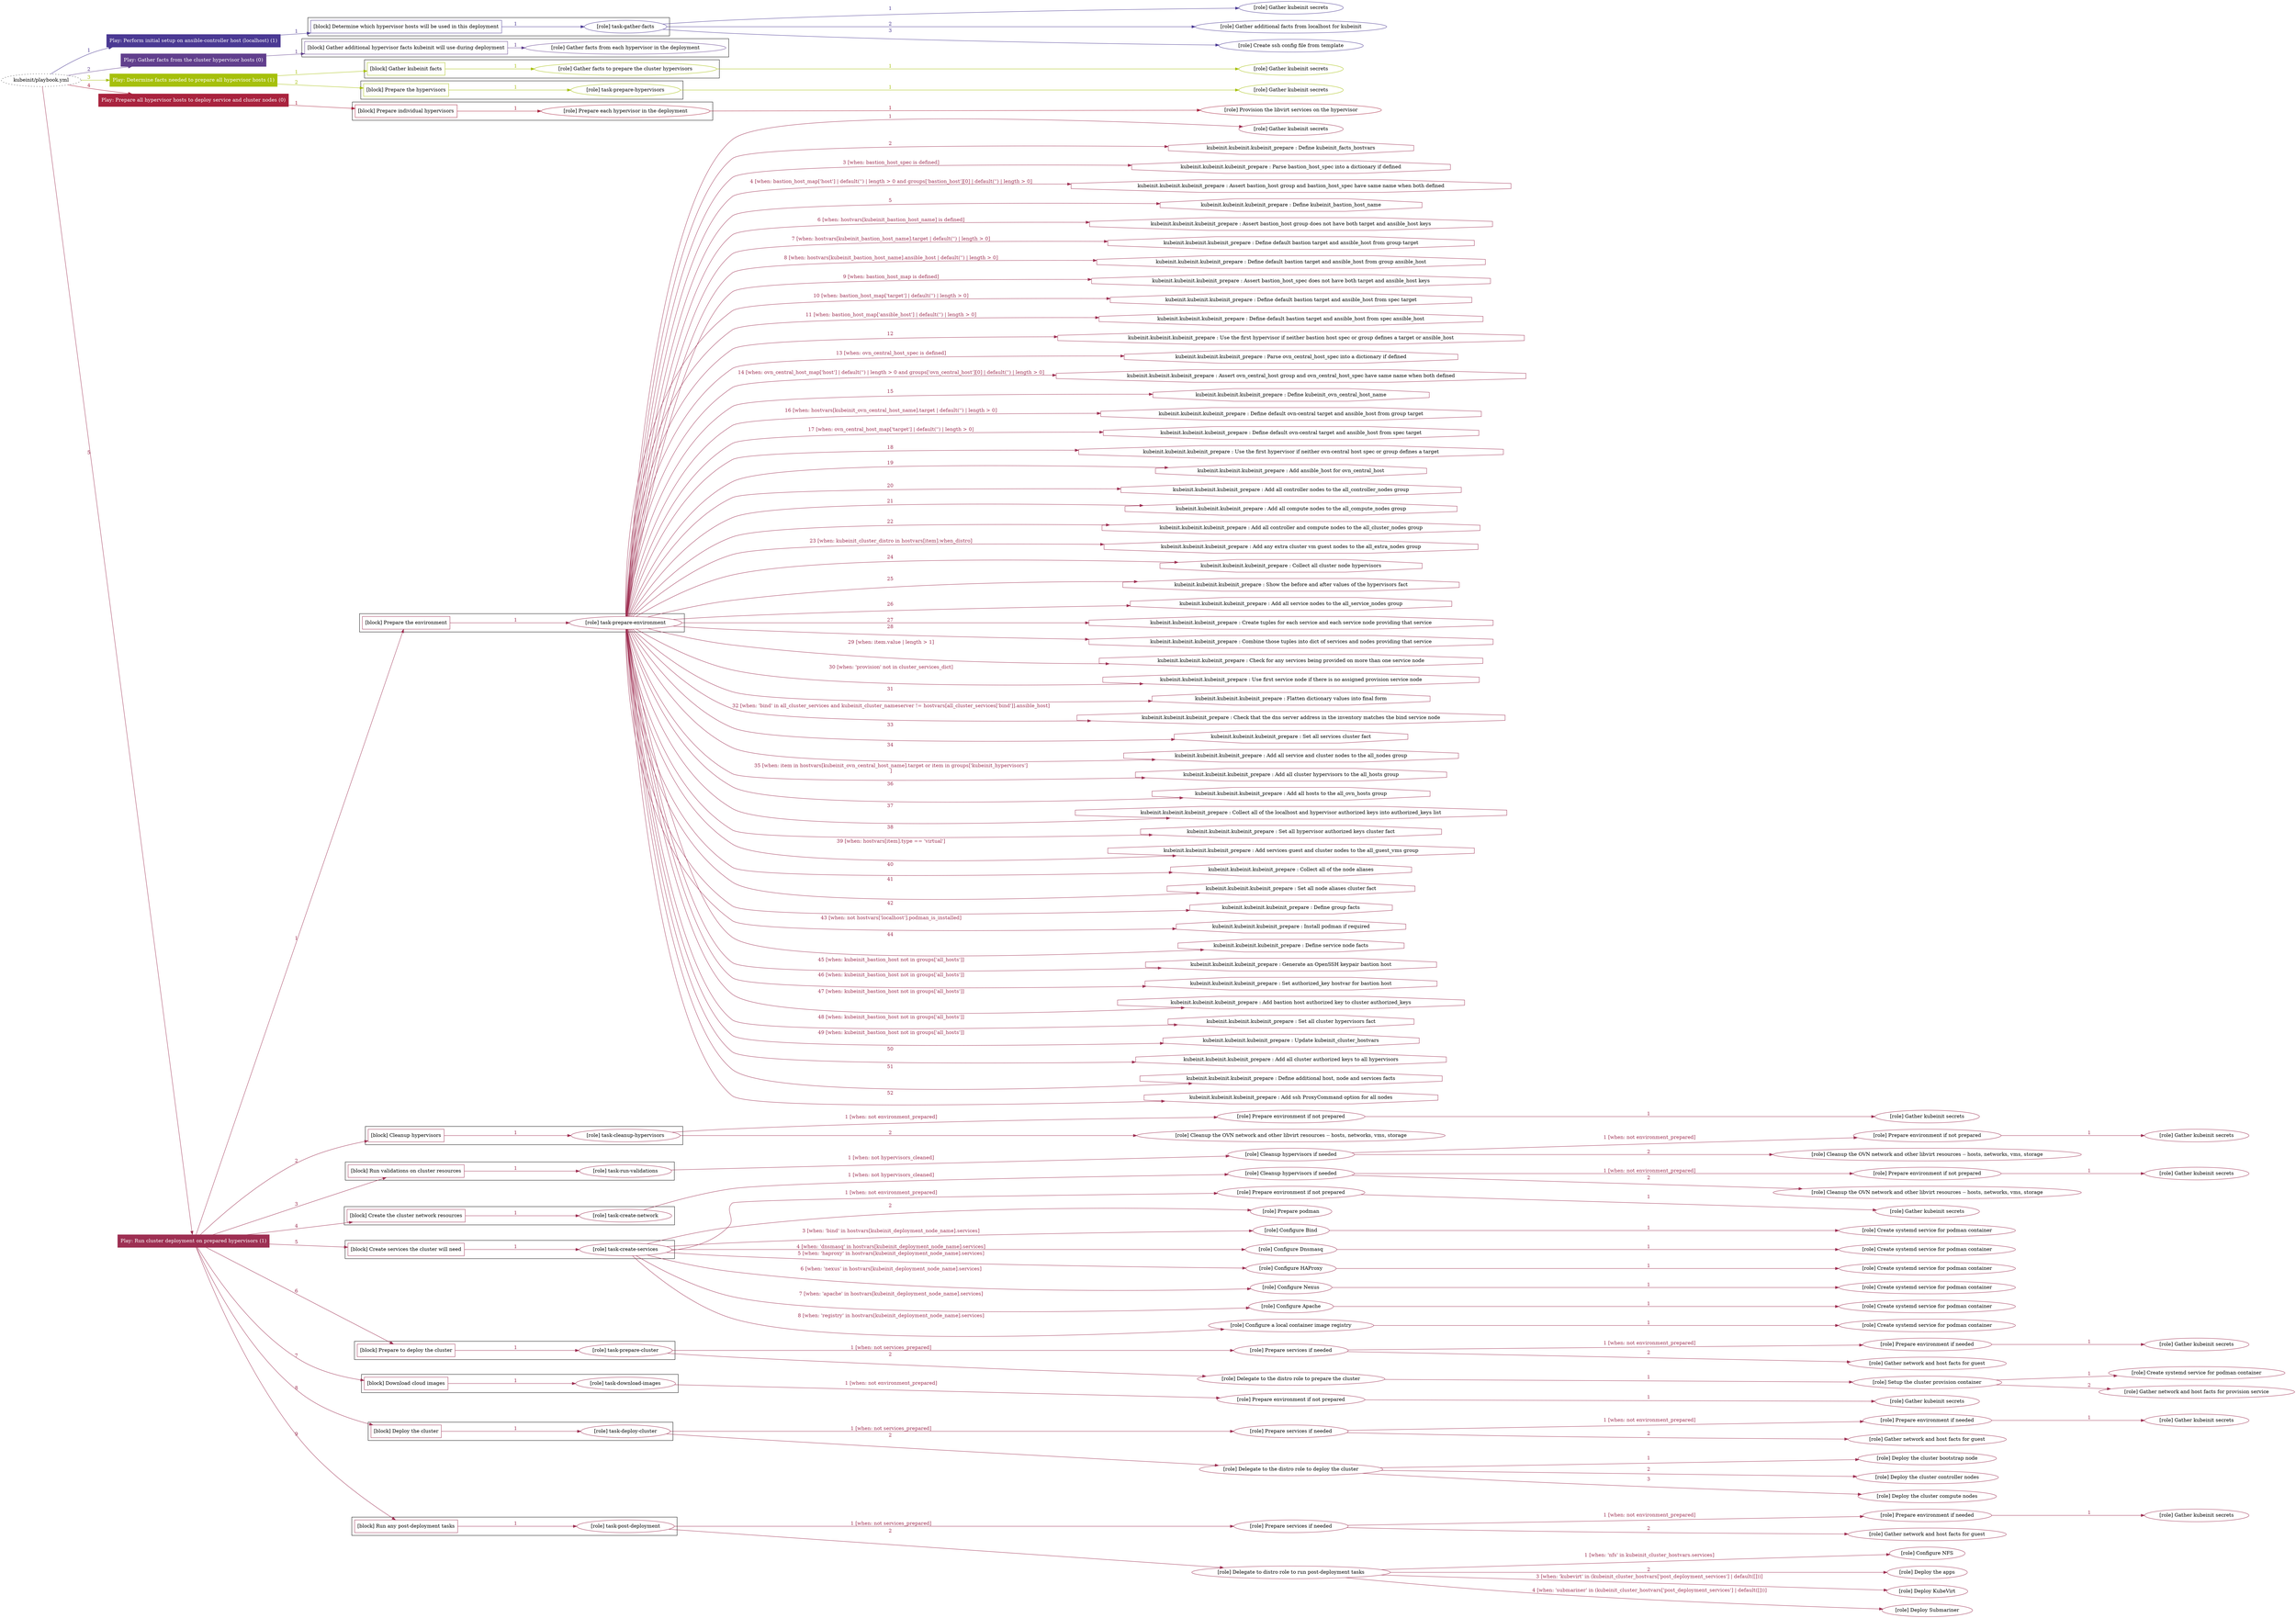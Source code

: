 digraph {
	graph [concentrate=true ordering=in rankdir=LR ratio=fill]
	edge [esep=5 sep=10]
	"kubeinit/playbook.yml" [URL="/home/runner/work/kubeinit/kubeinit/kubeinit/playbook.yml" id=playbook_f7eb7f53 style=dotted]
	play_d478c4bc [label="Play: Perform initial setup on ansible-controller host (localhost) (1)" URL="/home/runner/work/kubeinit/kubeinit/kubeinit/playbook.yml" color="#4a3993" fontcolor="#ffffff" id=play_d478c4bc shape=box style=filled tooltip=localhost]
	"kubeinit/playbook.yml" -> play_d478c4bc [label="1 " color="#4a3993" fontcolor="#4a3993" id=edge_e3e25dc2 labeltooltip="1 " tooltip="1 "]
	subgraph "Gather kubeinit secrets" {
		role_f7059e17 [label="[role] Gather kubeinit secrets" URL="/home/runner/.ansible/collections/ansible_collections/kubeinit/kubeinit/roles/kubeinit_prepare/tasks/build_hypervisors_group.yml" color="#4a3993" id=role_f7059e17 tooltip="Gather kubeinit secrets"]
	}
	subgraph "Gather additional facts from localhost for kubeinit" {
		role_252273f0 [label="[role] Gather additional facts from localhost for kubeinit" URL="/home/runner/.ansible/collections/ansible_collections/kubeinit/kubeinit/roles/kubeinit_prepare/tasks/build_hypervisors_group.yml" color="#4a3993" id=role_252273f0 tooltip="Gather additional facts from localhost for kubeinit"]
	}
	subgraph "Create ssh config file from template" {
		role_6a4dfa73 [label="[role] Create ssh config file from template" URL="/home/runner/.ansible/collections/ansible_collections/kubeinit/kubeinit/roles/kubeinit_prepare/tasks/build_hypervisors_group.yml" color="#4a3993" id=role_6a4dfa73 tooltip="Create ssh config file from template"]
	}
	subgraph "task-gather-facts" {
		role_c5d4447d [label="[role] task-gather-facts" URL="/home/runner/work/kubeinit/kubeinit/kubeinit/playbook.yml" color="#4a3993" id=role_c5d4447d tooltip="task-gather-facts"]
		role_c5d4447d -> role_f7059e17 [label="1 " color="#4a3993" fontcolor="#4a3993" id=edge_ac668ed4 labeltooltip="1 " tooltip="1 "]
		role_c5d4447d -> role_252273f0 [label="2 " color="#4a3993" fontcolor="#4a3993" id=edge_f90178f1 labeltooltip="2 " tooltip="2 "]
		role_c5d4447d -> role_6a4dfa73 [label="3 " color="#4a3993" fontcolor="#4a3993" id=edge_8c7f19f1 labeltooltip="3 " tooltip="3 "]
	}
	subgraph "Play: Perform initial setup on ansible-controller host (localhost) (1)" {
		play_d478c4bc -> block_92d426c5 [label=1 color="#4a3993" fontcolor="#4a3993" id=edge_17d2c87e labeltooltip=1 tooltip=1]
		subgraph cluster_block_92d426c5 {
			block_92d426c5 [label="[block] Determine which hypervisor hosts will be used in this deployment" URL="/home/runner/work/kubeinit/kubeinit/kubeinit/playbook.yml" color="#4a3993" id=block_92d426c5 labeltooltip="Determine which hypervisor hosts will be used in this deployment" shape=box tooltip="Determine which hypervisor hosts will be used in this deployment"]
			block_92d426c5 -> role_c5d4447d [label="1 " color="#4a3993" fontcolor="#4a3993" id=edge_830fd234 labeltooltip="1 " tooltip="1 "]
		}
	}
	play_3a5b97e9 [label="Play: Gather facts from the cluster hypervisor hosts (0)" URL="/home/runner/work/kubeinit/kubeinit/kubeinit/playbook.yml" color="#613f8d" fontcolor="#ffffff" id=play_3a5b97e9 shape=box style=filled tooltip="Play: Gather facts from the cluster hypervisor hosts (0)"]
	"kubeinit/playbook.yml" -> play_3a5b97e9 [label="2 " color="#613f8d" fontcolor="#613f8d" id=edge_d6290a8e labeltooltip="2 " tooltip="2 "]
	subgraph "Gather facts from each hypervisor in the deployment" {
		role_c2dbc3f3 [label="[role] Gather facts from each hypervisor in the deployment" URL="/home/runner/work/kubeinit/kubeinit/kubeinit/playbook.yml" color="#613f8d" id=role_c2dbc3f3 tooltip="Gather facts from each hypervisor in the deployment"]
	}
	subgraph "Play: Gather facts from the cluster hypervisor hosts (0)" {
		play_3a5b97e9 -> block_b9f0c7b8 [label=1 color="#613f8d" fontcolor="#613f8d" id=edge_555a23ea labeltooltip=1 tooltip=1]
		subgraph cluster_block_b9f0c7b8 {
			block_b9f0c7b8 [label="[block] Gather additional hypervisor facts kubeinit will use during deployment" URL="/home/runner/work/kubeinit/kubeinit/kubeinit/playbook.yml" color="#613f8d" id=block_b9f0c7b8 labeltooltip="Gather additional hypervisor facts kubeinit will use during deployment" shape=box tooltip="Gather additional hypervisor facts kubeinit will use during deployment"]
			block_b9f0c7b8 -> role_c2dbc3f3 [label="1 " color="#613f8d" fontcolor="#613f8d" id=edge_88085f21 labeltooltip="1 " tooltip="1 "]
		}
	}
	play_ce7c26ea [label="Play: Determine facts needed to prepare all hypervisor hosts (1)" URL="/home/runner/work/kubeinit/kubeinit/kubeinit/playbook.yml" color="#a6c00c" fontcolor="#ffffff" id=play_ce7c26ea shape=box style=filled tooltip=localhost]
	"kubeinit/playbook.yml" -> play_ce7c26ea [label="3 " color="#a6c00c" fontcolor="#a6c00c" id=edge_e0645f1a labeltooltip="3 " tooltip="3 "]
	subgraph "Gather kubeinit secrets" {
		role_fd998a3a [label="[role] Gather kubeinit secrets" URL="/home/runner/.ansible/collections/ansible_collections/kubeinit/kubeinit/roles/kubeinit_prepare/tasks/gather_kubeinit_facts.yml" color="#a6c00c" id=role_fd998a3a tooltip="Gather kubeinit secrets"]
	}
	subgraph "Gather facts to prepare the cluster hypervisors" {
		role_6997d866 [label="[role] Gather facts to prepare the cluster hypervisors" URL="/home/runner/work/kubeinit/kubeinit/kubeinit/playbook.yml" color="#a6c00c" id=role_6997d866 tooltip="Gather facts to prepare the cluster hypervisors"]
		role_6997d866 -> role_fd998a3a [label="1 " color="#a6c00c" fontcolor="#a6c00c" id=edge_59e4b631 labeltooltip="1 " tooltip="1 "]
	}
	subgraph "Gather kubeinit secrets" {
		role_0a7ab5b0 [label="[role] Gather kubeinit secrets" URL="/home/runner/.ansible/collections/ansible_collections/kubeinit/kubeinit/roles/kubeinit_prepare/tasks/gather_kubeinit_facts.yml" color="#a6c00c" id=role_0a7ab5b0 tooltip="Gather kubeinit secrets"]
	}
	subgraph "task-prepare-hypervisors" {
		role_a877f20c [label="[role] task-prepare-hypervisors" URL="/home/runner/work/kubeinit/kubeinit/kubeinit/playbook.yml" color="#a6c00c" id=role_a877f20c tooltip="task-prepare-hypervisors"]
		role_a877f20c -> role_0a7ab5b0 [label="1 " color="#a6c00c" fontcolor="#a6c00c" id=edge_501cc042 labeltooltip="1 " tooltip="1 "]
	}
	subgraph "Play: Determine facts needed to prepare all hypervisor hosts (1)" {
		play_ce7c26ea -> block_2692c985 [label=1 color="#a6c00c" fontcolor="#a6c00c" id=edge_5620402e labeltooltip=1 tooltip=1]
		subgraph cluster_block_2692c985 {
			block_2692c985 [label="[block] Gather kubeinit facts" URL="/home/runner/work/kubeinit/kubeinit/kubeinit/playbook.yml" color="#a6c00c" id=block_2692c985 labeltooltip="Gather kubeinit facts" shape=box tooltip="Gather kubeinit facts"]
			block_2692c985 -> role_6997d866 [label="1 " color="#a6c00c" fontcolor="#a6c00c" id=edge_487143e0 labeltooltip="1 " tooltip="1 "]
		}
		play_ce7c26ea -> block_1850cd50 [label=2 color="#a6c00c" fontcolor="#a6c00c" id=edge_ab014f52 labeltooltip=2 tooltip=2]
		subgraph cluster_block_1850cd50 {
			block_1850cd50 [label="[block] Prepare the hypervisors" URL="/home/runner/work/kubeinit/kubeinit/kubeinit/playbook.yml" color="#a6c00c" id=block_1850cd50 labeltooltip="Prepare the hypervisors" shape=box tooltip="Prepare the hypervisors"]
			block_1850cd50 -> role_a877f20c [label="1 " color="#a6c00c" fontcolor="#a6c00c" id=edge_b5e8293a labeltooltip="1 " tooltip="1 "]
		}
	}
	play_d92ef395 [label="Play: Prepare all hypervisor hosts to deploy service and cluster nodes (0)" URL="/home/runner/work/kubeinit/kubeinit/kubeinit/playbook.yml" color="#a9233e" fontcolor="#ffffff" id=play_d92ef395 shape=box style=filled tooltip="Play: Prepare all hypervisor hosts to deploy service and cluster nodes (0)"]
	"kubeinit/playbook.yml" -> play_d92ef395 [label="4 " color="#a9233e" fontcolor="#a9233e" id=edge_cd330e5c labeltooltip="4 " tooltip="4 "]
	subgraph "Provision the libvirt services on the hypervisor" {
		role_2d1cb331 [label="[role] Provision the libvirt services on the hypervisor" URL="/home/runner/.ansible/collections/ansible_collections/kubeinit/kubeinit/roles/kubeinit_prepare/tasks/prepare_hypervisor.yml" color="#a9233e" id=role_2d1cb331 tooltip="Provision the libvirt services on the hypervisor"]
	}
	subgraph "Prepare each hypervisor in the deployment" {
		role_5810c473 [label="[role] Prepare each hypervisor in the deployment" URL="/home/runner/work/kubeinit/kubeinit/kubeinit/playbook.yml" color="#a9233e" id=role_5810c473 tooltip="Prepare each hypervisor in the deployment"]
		role_5810c473 -> role_2d1cb331 [label="1 " color="#a9233e" fontcolor="#a9233e" id=edge_5aa03844 labeltooltip="1 " tooltip="1 "]
	}
	subgraph "Play: Prepare all hypervisor hosts to deploy service and cluster nodes (0)" {
		play_d92ef395 -> block_94c43e52 [label=1 color="#a9233e" fontcolor="#a9233e" id=edge_4d7f1b4d labeltooltip=1 tooltip=1]
		subgraph cluster_block_94c43e52 {
			block_94c43e52 [label="[block] Prepare individual hypervisors" URL="/home/runner/work/kubeinit/kubeinit/kubeinit/playbook.yml" color="#a9233e" id=block_94c43e52 labeltooltip="Prepare individual hypervisors" shape=box tooltip="Prepare individual hypervisors"]
			block_94c43e52 -> role_5810c473 [label="1 " color="#a9233e" fontcolor="#a9233e" id=edge_34b07405 labeltooltip="1 " tooltip="1 "]
		}
	}
	play_01cde9ff [label="Play: Run cluster deployment on prepared hypervisors (1)" URL="/home/runner/work/kubeinit/kubeinit/kubeinit/playbook.yml" color="#9d2f52" fontcolor="#ffffff" id=play_01cde9ff shape=box style=filled tooltip=localhost]
	"kubeinit/playbook.yml" -> play_01cde9ff [label="5 " color="#9d2f52" fontcolor="#9d2f52" id=edge_f98cce9c labeltooltip="5 " tooltip="5 "]
	subgraph "Gather kubeinit secrets" {
		role_b8e04715 [label="[role] Gather kubeinit secrets" URL="/home/runner/.ansible/collections/ansible_collections/kubeinit/kubeinit/roles/kubeinit_prepare/tasks/gather_kubeinit_facts.yml" color="#9d2f52" id=role_b8e04715 tooltip="Gather kubeinit secrets"]
	}
	subgraph "task-prepare-environment" {
		role_d64103ec [label="[role] task-prepare-environment" URL="/home/runner/work/kubeinit/kubeinit/kubeinit/playbook.yml" color="#9d2f52" id=role_d64103ec tooltip="task-prepare-environment"]
		role_d64103ec -> role_b8e04715 [label="1 " color="#9d2f52" fontcolor="#9d2f52" id=edge_74634dd4 labeltooltip="1 " tooltip="1 "]
		task_24516449 [label="kubeinit.kubeinit.kubeinit_prepare : Define kubeinit_facts_hostvars" URL="/home/runner/.ansible/collections/ansible_collections/kubeinit/kubeinit/roles/kubeinit_prepare/tasks/main.yml" color="#9d2f52" id=task_24516449 shape=octagon tooltip="kubeinit.kubeinit.kubeinit_prepare : Define kubeinit_facts_hostvars"]
		role_d64103ec -> task_24516449 [label="2 " color="#9d2f52" fontcolor="#9d2f52" id=edge_47020765 labeltooltip="2 " tooltip="2 "]
		task_7e845100 [label="kubeinit.kubeinit.kubeinit_prepare : Parse bastion_host_spec into a dictionary if defined" URL="/home/runner/.ansible/collections/ansible_collections/kubeinit/kubeinit/roles/kubeinit_prepare/tasks/main.yml" color="#9d2f52" id=task_7e845100 shape=octagon tooltip="kubeinit.kubeinit.kubeinit_prepare : Parse bastion_host_spec into a dictionary if defined"]
		role_d64103ec -> task_7e845100 [label="3 [when: bastion_host_spec is defined]" color="#9d2f52" fontcolor="#9d2f52" id=edge_a2af50d1 labeltooltip="3 [when: bastion_host_spec is defined]" tooltip="3 [when: bastion_host_spec is defined]"]
		task_f3495048 [label="kubeinit.kubeinit.kubeinit_prepare : Assert bastion_host group and bastion_host_spec have same name when both defined" URL="/home/runner/.ansible/collections/ansible_collections/kubeinit/kubeinit/roles/kubeinit_prepare/tasks/main.yml" color="#9d2f52" id=task_f3495048 shape=octagon tooltip="kubeinit.kubeinit.kubeinit_prepare : Assert bastion_host group and bastion_host_spec have same name when both defined"]
		role_d64103ec -> task_f3495048 [label="4 [when: bastion_host_map['host'] | default('') | length > 0 and groups['bastion_host'][0] | default('') | length > 0]" color="#9d2f52" fontcolor="#9d2f52" id=edge_465f8a1a labeltooltip="4 [when: bastion_host_map['host'] | default('') | length > 0 and groups['bastion_host'][0] | default('') | length > 0]" tooltip="4 [when: bastion_host_map['host'] | default('') | length > 0 and groups['bastion_host'][0] | default('') | length > 0]"]
		task_f418420b [label="kubeinit.kubeinit.kubeinit_prepare : Define kubeinit_bastion_host_name" URL="/home/runner/.ansible/collections/ansible_collections/kubeinit/kubeinit/roles/kubeinit_prepare/tasks/main.yml" color="#9d2f52" id=task_f418420b shape=octagon tooltip="kubeinit.kubeinit.kubeinit_prepare : Define kubeinit_bastion_host_name"]
		role_d64103ec -> task_f418420b [label="5 " color="#9d2f52" fontcolor="#9d2f52" id=edge_a79c2fcc labeltooltip="5 " tooltip="5 "]
		task_7dd49c0c [label="kubeinit.kubeinit.kubeinit_prepare : Assert bastion_host group does not have both target and ansible_host keys" URL="/home/runner/.ansible/collections/ansible_collections/kubeinit/kubeinit/roles/kubeinit_prepare/tasks/main.yml" color="#9d2f52" id=task_7dd49c0c shape=octagon tooltip="kubeinit.kubeinit.kubeinit_prepare : Assert bastion_host group does not have both target and ansible_host keys"]
		role_d64103ec -> task_7dd49c0c [label="6 [when: hostvars[kubeinit_bastion_host_name] is defined]" color="#9d2f52" fontcolor="#9d2f52" id=edge_a82d0390 labeltooltip="6 [when: hostvars[kubeinit_bastion_host_name] is defined]" tooltip="6 [when: hostvars[kubeinit_bastion_host_name] is defined]"]
		task_a0014a5a [label="kubeinit.kubeinit.kubeinit_prepare : Define default bastion target and ansible_host from group target" URL="/home/runner/.ansible/collections/ansible_collections/kubeinit/kubeinit/roles/kubeinit_prepare/tasks/main.yml" color="#9d2f52" id=task_a0014a5a shape=octagon tooltip="kubeinit.kubeinit.kubeinit_prepare : Define default bastion target and ansible_host from group target"]
		role_d64103ec -> task_a0014a5a [label="7 [when: hostvars[kubeinit_bastion_host_name].target | default('') | length > 0]" color="#9d2f52" fontcolor="#9d2f52" id=edge_7638583d labeltooltip="7 [when: hostvars[kubeinit_bastion_host_name].target | default('') | length > 0]" tooltip="7 [when: hostvars[kubeinit_bastion_host_name].target | default('') | length > 0]"]
		task_45ed41a3 [label="kubeinit.kubeinit.kubeinit_prepare : Define default bastion target and ansible_host from group ansible_host" URL="/home/runner/.ansible/collections/ansible_collections/kubeinit/kubeinit/roles/kubeinit_prepare/tasks/main.yml" color="#9d2f52" id=task_45ed41a3 shape=octagon tooltip="kubeinit.kubeinit.kubeinit_prepare : Define default bastion target and ansible_host from group ansible_host"]
		role_d64103ec -> task_45ed41a3 [label="8 [when: hostvars[kubeinit_bastion_host_name].ansible_host | default('') | length > 0]" color="#9d2f52" fontcolor="#9d2f52" id=edge_ad960447 labeltooltip="8 [when: hostvars[kubeinit_bastion_host_name].ansible_host | default('') | length > 0]" tooltip="8 [when: hostvars[kubeinit_bastion_host_name].ansible_host | default('') | length > 0]"]
		task_3bc09b35 [label="kubeinit.kubeinit.kubeinit_prepare : Assert bastion_host_spec does not have both target and ansible_host keys" URL="/home/runner/.ansible/collections/ansible_collections/kubeinit/kubeinit/roles/kubeinit_prepare/tasks/main.yml" color="#9d2f52" id=task_3bc09b35 shape=octagon tooltip="kubeinit.kubeinit.kubeinit_prepare : Assert bastion_host_spec does not have both target and ansible_host keys"]
		role_d64103ec -> task_3bc09b35 [label="9 [when: bastion_host_map is defined]" color="#9d2f52" fontcolor="#9d2f52" id=edge_b0767429 labeltooltip="9 [when: bastion_host_map is defined]" tooltip="9 [when: bastion_host_map is defined]"]
		task_eae4509e [label="kubeinit.kubeinit.kubeinit_prepare : Define default bastion target and ansible_host from spec target" URL="/home/runner/.ansible/collections/ansible_collections/kubeinit/kubeinit/roles/kubeinit_prepare/tasks/main.yml" color="#9d2f52" id=task_eae4509e shape=octagon tooltip="kubeinit.kubeinit.kubeinit_prepare : Define default bastion target and ansible_host from spec target"]
		role_d64103ec -> task_eae4509e [label="10 [when: bastion_host_map['target'] | default('') | length > 0]" color="#9d2f52" fontcolor="#9d2f52" id=edge_516514ee labeltooltip="10 [when: bastion_host_map['target'] | default('') | length > 0]" tooltip="10 [when: bastion_host_map['target'] | default('') | length > 0]"]
		task_6ae6287f [label="kubeinit.kubeinit.kubeinit_prepare : Define default bastion target and ansible_host from spec ansible_host" URL="/home/runner/.ansible/collections/ansible_collections/kubeinit/kubeinit/roles/kubeinit_prepare/tasks/main.yml" color="#9d2f52" id=task_6ae6287f shape=octagon tooltip="kubeinit.kubeinit.kubeinit_prepare : Define default bastion target and ansible_host from spec ansible_host"]
		role_d64103ec -> task_6ae6287f [label="11 [when: bastion_host_map['ansible_host'] | default('') | length > 0]" color="#9d2f52" fontcolor="#9d2f52" id=edge_393201f7 labeltooltip="11 [when: bastion_host_map['ansible_host'] | default('') | length > 0]" tooltip="11 [when: bastion_host_map['ansible_host'] | default('') | length > 0]"]
		task_0fc3002f [label="kubeinit.kubeinit.kubeinit_prepare : Use the first hypervisor if neither bastion host spec or group defines a target or ansible_host" URL="/home/runner/.ansible/collections/ansible_collections/kubeinit/kubeinit/roles/kubeinit_prepare/tasks/main.yml" color="#9d2f52" id=task_0fc3002f shape=octagon tooltip="kubeinit.kubeinit.kubeinit_prepare : Use the first hypervisor if neither bastion host spec or group defines a target or ansible_host"]
		role_d64103ec -> task_0fc3002f [label="12 " color="#9d2f52" fontcolor="#9d2f52" id=edge_5ac45ab4 labeltooltip="12 " tooltip="12 "]
		task_a322f343 [label="kubeinit.kubeinit.kubeinit_prepare : Parse ovn_central_host_spec into a dictionary if defined" URL="/home/runner/.ansible/collections/ansible_collections/kubeinit/kubeinit/roles/kubeinit_prepare/tasks/main.yml" color="#9d2f52" id=task_a322f343 shape=octagon tooltip="kubeinit.kubeinit.kubeinit_prepare : Parse ovn_central_host_spec into a dictionary if defined"]
		role_d64103ec -> task_a322f343 [label="13 [when: ovn_central_host_spec is defined]" color="#9d2f52" fontcolor="#9d2f52" id=edge_74543bf0 labeltooltip="13 [when: ovn_central_host_spec is defined]" tooltip="13 [when: ovn_central_host_spec is defined]"]
		task_c222d21b [label="kubeinit.kubeinit.kubeinit_prepare : Assert ovn_central_host group and ovn_central_host_spec have same name when both defined" URL="/home/runner/.ansible/collections/ansible_collections/kubeinit/kubeinit/roles/kubeinit_prepare/tasks/main.yml" color="#9d2f52" id=task_c222d21b shape=octagon tooltip="kubeinit.kubeinit.kubeinit_prepare : Assert ovn_central_host group and ovn_central_host_spec have same name when both defined"]
		role_d64103ec -> task_c222d21b [label="14 [when: ovn_central_host_map['host'] | default('') | length > 0 and groups['ovn_central_host'][0] | default('') | length > 0]" color="#9d2f52" fontcolor="#9d2f52" id=edge_06a739b9 labeltooltip="14 [when: ovn_central_host_map['host'] | default('') | length > 0 and groups['ovn_central_host'][0] | default('') | length > 0]" tooltip="14 [when: ovn_central_host_map['host'] | default('') | length > 0 and groups['ovn_central_host'][0] | default('') | length > 0]"]
		task_1c67916d [label="kubeinit.kubeinit.kubeinit_prepare : Define kubeinit_ovn_central_host_name" URL="/home/runner/.ansible/collections/ansible_collections/kubeinit/kubeinit/roles/kubeinit_prepare/tasks/main.yml" color="#9d2f52" id=task_1c67916d shape=octagon tooltip="kubeinit.kubeinit.kubeinit_prepare : Define kubeinit_ovn_central_host_name"]
		role_d64103ec -> task_1c67916d [label="15 " color="#9d2f52" fontcolor="#9d2f52" id=edge_d0f6fc8a labeltooltip="15 " tooltip="15 "]
		task_5a542a37 [label="kubeinit.kubeinit.kubeinit_prepare : Define default ovn-central target and ansible_host from group target" URL="/home/runner/.ansible/collections/ansible_collections/kubeinit/kubeinit/roles/kubeinit_prepare/tasks/main.yml" color="#9d2f52" id=task_5a542a37 shape=octagon tooltip="kubeinit.kubeinit.kubeinit_prepare : Define default ovn-central target and ansible_host from group target"]
		role_d64103ec -> task_5a542a37 [label="16 [when: hostvars[kubeinit_ovn_central_host_name].target | default('') | length > 0]" color="#9d2f52" fontcolor="#9d2f52" id=edge_5a5723b3 labeltooltip="16 [when: hostvars[kubeinit_ovn_central_host_name].target | default('') | length > 0]" tooltip="16 [when: hostvars[kubeinit_ovn_central_host_name].target | default('') | length > 0]"]
		task_98e63cfb [label="kubeinit.kubeinit.kubeinit_prepare : Define default ovn-central target and ansible_host from spec target" URL="/home/runner/.ansible/collections/ansible_collections/kubeinit/kubeinit/roles/kubeinit_prepare/tasks/main.yml" color="#9d2f52" id=task_98e63cfb shape=octagon tooltip="kubeinit.kubeinit.kubeinit_prepare : Define default ovn-central target and ansible_host from spec target"]
		role_d64103ec -> task_98e63cfb [label="17 [when: ovn_central_host_map['target'] | default('') | length > 0]" color="#9d2f52" fontcolor="#9d2f52" id=edge_4cc8e004 labeltooltip="17 [when: ovn_central_host_map['target'] | default('') | length > 0]" tooltip="17 [when: ovn_central_host_map['target'] | default('') | length > 0]"]
		task_a8c2aadd [label="kubeinit.kubeinit.kubeinit_prepare : Use the first hypervisor if neither ovn-central host spec or group defines a target" URL="/home/runner/.ansible/collections/ansible_collections/kubeinit/kubeinit/roles/kubeinit_prepare/tasks/main.yml" color="#9d2f52" id=task_a8c2aadd shape=octagon tooltip="kubeinit.kubeinit.kubeinit_prepare : Use the first hypervisor if neither ovn-central host spec or group defines a target"]
		role_d64103ec -> task_a8c2aadd [label="18 " color="#9d2f52" fontcolor="#9d2f52" id=edge_601ae6c4 labeltooltip="18 " tooltip="18 "]
		task_b780c473 [label="kubeinit.kubeinit.kubeinit_prepare : Add ansible_host for ovn_central_host" URL="/home/runner/.ansible/collections/ansible_collections/kubeinit/kubeinit/roles/kubeinit_prepare/tasks/main.yml" color="#9d2f52" id=task_b780c473 shape=octagon tooltip="kubeinit.kubeinit.kubeinit_prepare : Add ansible_host for ovn_central_host"]
		role_d64103ec -> task_b780c473 [label="19 " color="#9d2f52" fontcolor="#9d2f52" id=edge_16fb9bd2 labeltooltip="19 " tooltip="19 "]
		task_80cd752a [label="kubeinit.kubeinit.kubeinit_prepare : Add all controller nodes to the all_controller_nodes group" URL="/home/runner/.ansible/collections/ansible_collections/kubeinit/kubeinit/roles/kubeinit_prepare/tasks/prepare_groups.yml" color="#9d2f52" id=task_80cd752a shape=octagon tooltip="kubeinit.kubeinit.kubeinit_prepare : Add all controller nodes to the all_controller_nodes group"]
		role_d64103ec -> task_80cd752a [label="20 " color="#9d2f52" fontcolor="#9d2f52" id=edge_8b3dd35d labeltooltip="20 " tooltip="20 "]
		task_4bacca49 [label="kubeinit.kubeinit.kubeinit_prepare : Add all compute nodes to the all_compute_nodes group" URL="/home/runner/.ansible/collections/ansible_collections/kubeinit/kubeinit/roles/kubeinit_prepare/tasks/prepare_groups.yml" color="#9d2f52" id=task_4bacca49 shape=octagon tooltip="kubeinit.kubeinit.kubeinit_prepare : Add all compute nodes to the all_compute_nodes group"]
		role_d64103ec -> task_4bacca49 [label="21 " color="#9d2f52" fontcolor="#9d2f52" id=edge_ed7caca9 labeltooltip="21 " tooltip="21 "]
		task_01cf276d [label="kubeinit.kubeinit.kubeinit_prepare : Add all controller and compute nodes to the all_cluster_nodes group" URL="/home/runner/.ansible/collections/ansible_collections/kubeinit/kubeinit/roles/kubeinit_prepare/tasks/prepare_groups.yml" color="#9d2f52" id=task_01cf276d shape=octagon tooltip="kubeinit.kubeinit.kubeinit_prepare : Add all controller and compute nodes to the all_cluster_nodes group"]
		role_d64103ec -> task_01cf276d [label="22 " color="#9d2f52" fontcolor="#9d2f52" id=edge_a8fd6b85 labeltooltip="22 " tooltip="22 "]
		task_4cd8f99a [label="kubeinit.kubeinit.kubeinit_prepare : Add any extra cluster vm guest nodes to the all_extra_nodes group" URL="/home/runner/.ansible/collections/ansible_collections/kubeinit/kubeinit/roles/kubeinit_prepare/tasks/prepare_groups.yml" color="#9d2f52" id=task_4cd8f99a shape=octagon tooltip="kubeinit.kubeinit.kubeinit_prepare : Add any extra cluster vm guest nodes to the all_extra_nodes group"]
		role_d64103ec -> task_4cd8f99a [label="23 [when: kubeinit_cluster_distro in hostvars[item].when_distro]" color="#9d2f52" fontcolor="#9d2f52" id=edge_c3779940 labeltooltip="23 [when: kubeinit_cluster_distro in hostvars[item].when_distro]" tooltip="23 [when: kubeinit_cluster_distro in hostvars[item].when_distro]"]
		task_416ecad2 [label="kubeinit.kubeinit.kubeinit_prepare : Collect all cluster node hypervisors" URL="/home/runner/.ansible/collections/ansible_collections/kubeinit/kubeinit/roles/kubeinit_prepare/tasks/prepare_groups.yml" color="#9d2f52" id=task_416ecad2 shape=octagon tooltip="kubeinit.kubeinit.kubeinit_prepare : Collect all cluster node hypervisors"]
		role_d64103ec -> task_416ecad2 [label="24 " color="#9d2f52" fontcolor="#9d2f52" id=edge_ea21959d labeltooltip="24 " tooltip="24 "]
		task_52d5924c [label="kubeinit.kubeinit.kubeinit_prepare : Show the before and after values of the hypervisors fact" URL="/home/runner/.ansible/collections/ansible_collections/kubeinit/kubeinit/roles/kubeinit_prepare/tasks/prepare_groups.yml" color="#9d2f52" id=task_52d5924c shape=octagon tooltip="kubeinit.kubeinit.kubeinit_prepare : Show the before and after values of the hypervisors fact"]
		role_d64103ec -> task_52d5924c [label="25 " color="#9d2f52" fontcolor="#9d2f52" id=edge_9e412d94 labeltooltip="25 " tooltip="25 "]
		task_be691f6d [label="kubeinit.kubeinit.kubeinit_prepare : Add all service nodes to the all_service_nodes group" URL="/home/runner/.ansible/collections/ansible_collections/kubeinit/kubeinit/roles/kubeinit_prepare/tasks/prepare_groups.yml" color="#9d2f52" id=task_be691f6d shape=octagon tooltip="kubeinit.kubeinit.kubeinit_prepare : Add all service nodes to the all_service_nodes group"]
		role_d64103ec -> task_be691f6d [label="26 " color="#9d2f52" fontcolor="#9d2f52" id=edge_6d8f5e09 labeltooltip="26 " tooltip="26 "]
		task_e2c335db [label="kubeinit.kubeinit.kubeinit_prepare : Create tuples for each service and each service node providing that service" URL="/home/runner/.ansible/collections/ansible_collections/kubeinit/kubeinit/roles/kubeinit_prepare/tasks/prepare_groups.yml" color="#9d2f52" id=task_e2c335db shape=octagon tooltip="kubeinit.kubeinit.kubeinit_prepare : Create tuples for each service and each service node providing that service"]
		role_d64103ec -> task_e2c335db [label="27 " color="#9d2f52" fontcolor="#9d2f52" id=edge_a0b203d3 labeltooltip="27 " tooltip="27 "]
		task_0d6c00ca [label="kubeinit.kubeinit.kubeinit_prepare : Combine those tuples into dict of services and nodes providing that service" URL="/home/runner/.ansible/collections/ansible_collections/kubeinit/kubeinit/roles/kubeinit_prepare/tasks/prepare_groups.yml" color="#9d2f52" id=task_0d6c00ca shape=octagon tooltip="kubeinit.kubeinit.kubeinit_prepare : Combine those tuples into dict of services and nodes providing that service"]
		role_d64103ec -> task_0d6c00ca [label="28 " color="#9d2f52" fontcolor="#9d2f52" id=edge_fc98b2c8 labeltooltip="28 " tooltip="28 "]
		task_ef3f9466 [label="kubeinit.kubeinit.kubeinit_prepare : Check for any services being provided on more than one service node" URL="/home/runner/.ansible/collections/ansible_collections/kubeinit/kubeinit/roles/kubeinit_prepare/tasks/prepare_groups.yml" color="#9d2f52" id=task_ef3f9466 shape=octagon tooltip="kubeinit.kubeinit.kubeinit_prepare : Check for any services being provided on more than one service node"]
		role_d64103ec -> task_ef3f9466 [label="29 [when: item.value | length > 1]" color="#9d2f52" fontcolor="#9d2f52" id=edge_fb5ccee1 labeltooltip="29 [when: item.value | length > 1]" tooltip="29 [when: item.value | length > 1]"]
		task_3de00625 [label="kubeinit.kubeinit.kubeinit_prepare : Use first service node if there is no assigned provision service node" URL="/home/runner/.ansible/collections/ansible_collections/kubeinit/kubeinit/roles/kubeinit_prepare/tasks/prepare_groups.yml" color="#9d2f52" id=task_3de00625 shape=octagon tooltip="kubeinit.kubeinit.kubeinit_prepare : Use first service node if there is no assigned provision service node"]
		role_d64103ec -> task_3de00625 [label="30 [when: 'provision' not in cluster_services_dict]" color="#9d2f52" fontcolor="#9d2f52" id=edge_7be2c814 labeltooltip="30 [when: 'provision' not in cluster_services_dict]" tooltip="30 [when: 'provision' not in cluster_services_dict]"]
		task_e1f04446 [label="kubeinit.kubeinit.kubeinit_prepare : Flatten dictionary values into final form" URL="/home/runner/.ansible/collections/ansible_collections/kubeinit/kubeinit/roles/kubeinit_prepare/tasks/prepare_groups.yml" color="#9d2f52" id=task_e1f04446 shape=octagon tooltip="kubeinit.kubeinit.kubeinit_prepare : Flatten dictionary values into final form"]
		role_d64103ec -> task_e1f04446 [label="31 " color="#9d2f52" fontcolor="#9d2f52" id=edge_141df79a labeltooltip="31 " tooltip="31 "]
		task_5a96c150 [label="kubeinit.kubeinit.kubeinit_prepare : Check that the dns server address in the inventory matches the bind service node" URL="/home/runner/.ansible/collections/ansible_collections/kubeinit/kubeinit/roles/kubeinit_prepare/tasks/prepare_groups.yml" color="#9d2f52" id=task_5a96c150 shape=octagon tooltip="kubeinit.kubeinit.kubeinit_prepare : Check that the dns server address in the inventory matches the bind service node"]
		role_d64103ec -> task_5a96c150 [label="32 [when: 'bind' in all_cluster_services and kubeinit_cluster_nameserver != hostvars[all_cluster_services['bind']].ansible_host]" color="#9d2f52" fontcolor="#9d2f52" id=edge_5dface90 labeltooltip="32 [when: 'bind' in all_cluster_services and kubeinit_cluster_nameserver != hostvars[all_cluster_services['bind']].ansible_host]" tooltip="32 [when: 'bind' in all_cluster_services and kubeinit_cluster_nameserver != hostvars[all_cluster_services['bind']].ansible_host]"]
		task_a72555b7 [label="kubeinit.kubeinit.kubeinit_prepare : Set all services cluster fact" URL="/home/runner/.ansible/collections/ansible_collections/kubeinit/kubeinit/roles/kubeinit_prepare/tasks/prepare_groups.yml" color="#9d2f52" id=task_a72555b7 shape=octagon tooltip="kubeinit.kubeinit.kubeinit_prepare : Set all services cluster fact"]
		role_d64103ec -> task_a72555b7 [label="33 " color="#9d2f52" fontcolor="#9d2f52" id=edge_5477fd0e labeltooltip="33 " tooltip="33 "]
		task_fa717ea7 [label="kubeinit.kubeinit.kubeinit_prepare : Add all service and cluster nodes to the all_nodes group" URL="/home/runner/.ansible/collections/ansible_collections/kubeinit/kubeinit/roles/kubeinit_prepare/tasks/prepare_groups.yml" color="#9d2f52" id=task_fa717ea7 shape=octagon tooltip="kubeinit.kubeinit.kubeinit_prepare : Add all service and cluster nodes to the all_nodes group"]
		role_d64103ec -> task_fa717ea7 [label="34 " color="#9d2f52" fontcolor="#9d2f52" id=edge_9826c57a labeltooltip="34 " tooltip="34 "]
		task_8c35ca74 [label="kubeinit.kubeinit.kubeinit_prepare : Add all cluster hypervisors to the all_hosts group" URL="/home/runner/.ansible/collections/ansible_collections/kubeinit/kubeinit/roles/kubeinit_prepare/tasks/prepare_groups.yml" color="#9d2f52" id=task_8c35ca74 shape=octagon tooltip="kubeinit.kubeinit.kubeinit_prepare : Add all cluster hypervisors to the all_hosts group"]
		role_d64103ec -> task_8c35ca74 [label="35 [when: item in hostvars[kubeinit_ovn_central_host_name].target or item in groups['kubeinit_hypervisors']
]" color="#9d2f52" fontcolor="#9d2f52" id=edge_0284ec85 labeltooltip="35 [when: item in hostvars[kubeinit_ovn_central_host_name].target or item in groups['kubeinit_hypervisors']
]" tooltip="35 [when: item in hostvars[kubeinit_ovn_central_host_name].target or item in groups['kubeinit_hypervisors']
]"]
		task_6d00b843 [label="kubeinit.kubeinit.kubeinit_prepare : Add all hosts to the all_ovn_hosts group" URL="/home/runner/.ansible/collections/ansible_collections/kubeinit/kubeinit/roles/kubeinit_prepare/tasks/prepare_groups.yml" color="#9d2f52" id=task_6d00b843 shape=octagon tooltip="kubeinit.kubeinit.kubeinit_prepare : Add all hosts to the all_ovn_hosts group"]
		role_d64103ec -> task_6d00b843 [label="36 " color="#9d2f52" fontcolor="#9d2f52" id=edge_62c5a056 labeltooltip="36 " tooltip="36 "]
		task_6fd219a3 [label="kubeinit.kubeinit.kubeinit_prepare : Collect all of the localhost and hypervisor authorized keys into authorized_keys list" URL="/home/runner/.ansible/collections/ansible_collections/kubeinit/kubeinit/roles/kubeinit_prepare/tasks/prepare_groups.yml" color="#9d2f52" id=task_6fd219a3 shape=octagon tooltip="kubeinit.kubeinit.kubeinit_prepare : Collect all of the localhost and hypervisor authorized keys into authorized_keys list"]
		role_d64103ec -> task_6fd219a3 [label="37 " color="#9d2f52" fontcolor="#9d2f52" id=edge_af39b112 labeltooltip="37 " tooltip="37 "]
		task_a3627f12 [label="kubeinit.kubeinit.kubeinit_prepare : Set all hypervisor authorized keys cluster fact" URL="/home/runner/.ansible/collections/ansible_collections/kubeinit/kubeinit/roles/kubeinit_prepare/tasks/prepare_groups.yml" color="#9d2f52" id=task_a3627f12 shape=octagon tooltip="kubeinit.kubeinit.kubeinit_prepare : Set all hypervisor authorized keys cluster fact"]
		role_d64103ec -> task_a3627f12 [label="38 " color="#9d2f52" fontcolor="#9d2f52" id=edge_f4e85e97 labeltooltip="38 " tooltip="38 "]
		task_eee0f583 [label="kubeinit.kubeinit.kubeinit_prepare : Add services guest and cluster nodes to the all_guest_vms group" URL="/home/runner/.ansible/collections/ansible_collections/kubeinit/kubeinit/roles/kubeinit_prepare/tasks/prepare_groups.yml" color="#9d2f52" id=task_eee0f583 shape=octagon tooltip="kubeinit.kubeinit.kubeinit_prepare : Add services guest and cluster nodes to the all_guest_vms group"]
		role_d64103ec -> task_eee0f583 [label="39 [when: hostvars[item].type == 'virtual']" color="#9d2f52" fontcolor="#9d2f52" id=edge_d45a6736 labeltooltip="39 [when: hostvars[item].type == 'virtual']" tooltip="39 [when: hostvars[item].type == 'virtual']"]
		task_c977a20d [label="kubeinit.kubeinit.kubeinit_prepare : Collect all of the node aliases" URL="/home/runner/.ansible/collections/ansible_collections/kubeinit/kubeinit/roles/kubeinit_prepare/tasks/prepare_groups.yml" color="#9d2f52" id=task_c977a20d shape=octagon tooltip="kubeinit.kubeinit.kubeinit_prepare : Collect all of the node aliases"]
		role_d64103ec -> task_c977a20d [label="40 " color="#9d2f52" fontcolor="#9d2f52" id=edge_c259308a labeltooltip="40 " tooltip="40 "]
		task_6140c0e2 [label="kubeinit.kubeinit.kubeinit_prepare : Set all node aliases cluster fact" URL="/home/runner/.ansible/collections/ansible_collections/kubeinit/kubeinit/roles/kubeinit_prepare/tasks/prepare_groups.yml" color="#9d2f52" id=task_6140c0e2 shape=octagon tooltip="kubeinit.kubeinit.kubeinit_prepare : Set all node aliases cluster fact"]
		role_d64103ec -> task_6140c0e2 [label="41 " color="#9d2f52" fontcolor="#9d2f52" id=edge_1efed84b labeltooltip="41 " tooltip="41 "]
		task_9fefca85 [label="kubeinit.kubeinit.kubeinit_prepare : Define group facts" URL="/home/runner/.ansible/collections/ansible_collections/kubeinit/kubeinit/roles/kubeinit_prepare/tasks/main.yml" color="#9d2f52" id=task_9fefca85 shape=octagon tooltip="kubeinit.kubeinit.kubeinit_prepare : Define group facts"]
		role_d64103ec -> task_9fefca85 [label="42 " color="#9d2f52" fontcolor="#9d2f52" id=edge_a19fcfa9 labeltooltip="42 " tooltip="42 "]
		task_62b304bc [label="kubeinit.kubeinit.kubeinit_prepare : Install podman if required" URL="/home/runner/.ansible/collections/ansible_collections/kubeinit/kubeinit/roles/kubeinit_prepare/tasks/main.yml" color="#9d2f52" id=task_62b304bc shape=octagon tooltip="kubeinit.kubeinit.kubeinit_prepare : Install podman if required"]
		role_d64103ec -> task_62b304bc [label="43 [when: not hostvars['localhost'].podman_is_installed]" color="#9d2f52" fontcolor="#9d2f52" id=edge_1f9318ab labeltooltip="43 [when: not hostvars['localhost'].podman_is_installed]" tooltip="43 [when: not hostvars['localhost'].podman_is_installed]"]
		task_50e21111 [label="kubeinit.kubeinit.kubeinit_prepare : Define service node facts" URL="/home/runner/.ansible/collections/ansible_collections/kubeinit/kubeinit/roles/kubeinit_prepare/tasks/main.yml" color="#9d2f52" id=task_50e21111 shape=octagon tooltip="kubeinit.kubeinit.kubeinit_prepare : Define service node facts"]
		role_d64103ec -> task_50e21111 [label="44 " color="#9d2f52" fontcolor="#9d2f52" id=edge_1eac8827 labeltooltip="44 " tooltip="44 "]
		task_7196208d [label="kubeinit.kubeinit.kubeinit_prepare : Generate an OpenSSH keypair bastion host" URL="/home/runner/.ansible/collections/ansible_collections/kubeinit/kubeinit/roles/kubeinit_prepare/tasks/main.yml" color="#9d2f52" id=task_7196208d shape=octagon tooltip="kubeinit.kubeinit.kubeinit_prepare : Generate an OpenSSH keypair bastion host"]
		role_d64103ec -> task_7196208d [label="45 [when: kubeinit_bastion_host not in groups['all_hosts']]" color="#9d2f52" fontcolor="#9d2f52" id=edge_3880633e labeltooltip="45 [when: kubeinit_bastion_host not in groups['all_hosts']]" tooltip="45 [when: kubeinit_bastion_host not in groups['all_hosts']]"]
		task_b698931a [label="kubeinit.kubeinit.kubeinit_prepare : Set authorized_key hostvar for bastion host" URL="/home/runner/.ansible/collections/ansible_collections/kubeinit/kubeinit/roles/kubeinit_prepare/tasks/main.yml" color="#9d2f52" id=task_b698931a shape=octagon tooltip="kubeinit.kubeinit.kubeinit_prepare : Set authorized_key hostvar for bastion host"]
		role_d64103ec -> task_b698931a [label="46 [when: kubeinit_bastion_host not in groups['all_hosts']]" color="#9d2f52" fontcolor="#9d2f52" id=edge_3658ee28 labeltooltip="46 [when: kubeinit_bastion_host not in groups['all_hosts']]" tooltip="46 [when: kubeinit_bastion_host not in groups['all_hosts']]"]
		task_4ee0b00c [label="kubeinit.kubeinit.kubeinit_prepare : Add bastion host authorized key to cluster authorized_keys" URL="/home/runner/.ansible/collections/ansible_collections/kubeinit/kubeinit/roles/kubeinit_prepare/tasks/main.yml" color="#9d2f52" id=task_4ee0b00c shape=octagon tooltip="kubeinit.kubeinit.kubeinit_prepare : Add bastion host authorized key to cluster authorized_keys"]
		role_d64103ec -> task_4ee0b00c [label="47 [when: kubeinit_bastion_host not in groups['all_hosts']]" color="#9d2f52" fontcolor="#9d2f52" id=edge_45484615 labeltooltip="47 [when: kubeinit_bastion_host not in groups['all_hosts']]" tooltip="47 [when: kubeinit_bastion_host not in groups['all_hosts']]"]
		task_2b8d6068 [label="kubeinit.kubeinit.kubeinit_prepare : Set all cluster hypervisors fact" URL="/home/runner/.ansible/collections/ansible_collections/kubeinit/kubeinit/roles/kubeinit_prepare/tasks/main.yml" color="#9d2f52" id=task_2b8d6068 shape=octagon tooltip="kubeinit.kubeinit.kubeinit_prepare : Set all cluster hypervisors fact"]
		role_d64103ec -> task_2b8d6068 [label="48 [when: kubeinit_bastion_host not in groups['all_hosts']]" color="#9d2f52" fontcolor="#9d2f52" id=edge_e450b78a labeltooltip="48 [when: kubeinit_bastion_host not in groups['all_hosts']]" tooltip="48 [when: kubeinit_bastion_host not in groups['all_hosts']]"]
		task_ce779a02 [label="kubeinit.kubeinit.kubeinit_prepare : Update kubeinit_cluster_hostvars" URL="/home/runner/.ansible/collections/ansible_collections/kubeinit/kubeinit/roles/kubeinit_prepare/tasks/main.yml" color="#9d2f52" id=task_ce779a02 shape=octagon tooltip="kubeinit.kubeinit.kubeinit_prepare : Update kubeinit_cluster_hostvars"]
		role_d64103ec -> task_ce779a02 [label="49 [when: kubeinit_bastion_host not in groups['all_hosts']]" color="#9d2f52" fontcolor="#9d2f52" id=edge_2c8a4f77 labeltooltip="49 [when: kubeinit_bastion_host not in groups['all_hosts']]" tooltip="49 [when: kubeinit_bastion_host not in groups['all_hosts']]"]
		task_24569aaa [label="kubeinit.kubeinit.kubeinit_prepare : Add all cluster authorized keys to all hypervisors" URL="/home/runner/.ansible/collections/ansible_collections/kubeinit/kubeinit/roles/kubeinit_prepare/tasks/main.yml" color="#9d2f52" id=task_24569aaa shape=octagon tooltip="kubeinit.kubeinit.kubeinit_prepare : Add all cluster authorized keys to all hypervisors"]
		role_d64103ec -> task_24569aaa [label="50 " color="#9d2f52" fontcolor="#9d2f52" id=edge_cfad2519 labeltooltip="50 " tooltip="50 "]
		task_949e0ca5 [label="kubeinit.kubeinit.kubeinit_prepare : Define additional host, node and services facts" URL="/home/runner/.ansible/collections/ansible_collections/kubeinit/kubeinit/roles/kubeinit_prepare/tasks/main.yml" color="#9d2f52" id=task_949e0ca5 shape=octagon tooltip="kubeinit.kubeinit.kubeinit_prepare : Define additional host, node and services facts"]
		role_d64103ec -> task_949e0ca5 [label="51 " color="#9d2f52" fontcolor="#9d2f52" id=edge_03925e1d labeltooltip="51 " tooltip="51 "]
		task_f46e97ce [label="kubeinit.kubeinit.kubeinit_prepare : Add ssh ProxyCommand option for all nodes" URL="/home/runner/.ansible/collections/ansible_collections/kubeinit/kubeinit/roles/kubeinit_prepare/tasks/main.yml" color="#9d2f52" id=task_f46e97ce shape=octagon tooltip="kubeinit.kubeinit.kubeinit_prepare : Add ssh ProxyCommand option for all nodes"]
		role_d64103ec -> task_f46e97ce [label="52 " color="#9d2f52" fontcolor="#9d2f52" id=edge_10757cd3 labeltooltip="52 " tooltip="52 "]
	}
	subgraph "Gather kubeinit secrets" {
		role_cc7fc686 [label="[role] Gather kubeinit secrets" URL="/home/runner/.ansible/collections/ansible_collections/kubeinit/kubeinit/roles/kubeinit_prepare/tasks/gather_kubeinit_facts.yml" color="#9d2f52" id=role_cc7fc686 tooltip="Gather kubeinit secrets"]
	}
	subgraph "Prepare environment if not prepared" {
		role_5f60e151 [label="[role] Prepare environment if not prepared" URL="/home/runner/.ansible/collections/ansible_collections/kubeinit/kubeinit/roles/kubeinit_prepare/tasks/cleanup_hypervisors.yml" color="#9d2f52" id=role_5f60e151 tooltip="Prepare environment if not prepared"]
		role_5f60e151 -> role_cc7fc686 [label="1 " color="#9d2f52" fontcolor="#9d2f52" id=edge_0588542b labeltooltip="1 " tooltip="1 "]
	}
	subgraph "Cleanup the OVN network and other libvirt resources -- hosts, networks, vms, storage" {
		role_020ab4fc [label="[role] Cleanup the OVN network and other libvirt resources -- hosts, networks, vms, storage" URL="/home/runner/.ansible/collections/ansible_collections/kubeinit/kubeinit/roles/kubeinit_prepare/tasks/cleanup_hypervisors.yml" color="#9d2f52" id=role_020ab4fc tooltip="Cleanup the OVN network and other libvirt resources -- hosts, networks, vms, storage"]
	}
	subgraph "task-cleanup-hypervisors" {
		role_37edc0ff [label="[role] task-cleanup-hypervisors" URL="/home/runner/work/kubeinit/kubeinit/kubeinit/playbook.yml" color="#9d2f52" id=role_37edc0ff tooltip="task-cleanup-hypervisors"]
		role_37edc0ff -> role_5f60e151 [label="1 [when: not environment_prepared]" color="#9d2f52" fontcolor="#9d2f52" id=edge_a9b2645d labeltooltip="1 [when: not environment_prepared]" tooltip="1 [when: not environment_prepared]"]
		role_37edc0ff -> role_020ab4fc [label="2 " color="#9d2f52" fontcolor="#9d2f52" id=edge_68510685 labeltooltip="2 " tooltip="2 "]
	}
	subgraph "Gather kubeinit secrets" {
		role_7d8f34d6 [label="[role] Gather kubeinit secrets" URL="/home/runner/.ansible/collections/ansible_collections/kubeinit/kubeinit/roles/kubeinit_prepare/tasks/gather_kubeinit_facts.yml" color="#9d2f52" id=role_7d8f34d6 tooltip="Gather kubeinit secrets"]
	}
	subgraph "Prepare environment if not prepared" {
		role_81253702 [label="[role] Prepare environment if not prepared" URL="/home/runner/.ansible/collections/ansible_collections/kubeinit/kubeinit/roles/kubeinit_prepare/tasks/cleanup_hypervisors.yml" color="#9d2f52" id=role_81253702 tooltip="Prepare environment if not prepared"]
		role_81253702 -> role_7d8f34d6 [label="1 " color="#9d2f52" fontcolor="#9d2f52" id=edge_12ee8217 labeltooltip="1 " tooltip="1 "]
	}
	subgraph "Cleanup the OVN network and other libvirt resources -- hosts, networks, vms, storage" {
		role_e03bd52e [label="[role] Cleanup the OVN network and other libvirt resources -- hosts, networks, vms, storage" URL="/home/runner/.ansible/collections/ansible_collections/kubeinit/kubeinit/roles/kubeinit_prepare/tasks/cleanup_hypervisors.yml" color="#9d2f52" id=role_e03bd52e tooltip="Cleanup the OVN network and other libvirt resources -- hosts, networks, vms, storage"]
	}
	subgraph "Cleanup hypervisors if needed" {
		role_9fd18db9 [label="[role] Cleanup hypervisors if needed" URL="/home/runner/.ansible/collections/ansible_collections/kubeinit/kubeinit/roles/kubeinit_validations/tasks/main.yml" color="#9d2f52" id=role_9fd18db9 tooltip="Cleanup hypervisors if needed"]
		role_9fd18db9 -> role_81253702 [label="1 [when: not environment_prepared]" color="#9d2f52" fontcolor="#9d2f52" id=edge_46624d01 labeltooltip="1 [when: not environment_prepared]" tooltip="1 [when: not environment_prepared]"]
		role_9fd18db9 -> role_e03bd52e [label="2 " color="#9d2f52" fontcolor="#9d2f52" id=edge_e64a0698 labeltooltip="2 " tooltip="2 "]
	}
	subgraph "task-run-validations" {
		role_480ed3db [label="[role] task-run-validations" URL="/home/runner/work/kubeinit/kubeinit/kubeinit/playbook.yml" color="#9d2f52" id=role_480ed3db tooltip="task-run-validations"]
		role_480ed3db -> role_9fd18db9 [label="1 [when: not hypervisors_cleaned]" color="#9d2f52" fontcolor="#9d2f52" id=edge_fb97a6c9 labeltooltip="1 [when: not hypervisors_cleaned]" tooltip="1 [when: not hypervisors_cleaned]"]
	}
	subgraph "Gather kubeinit secrets" {
		role_c94ce135 [label="[role] Gather kubeinit secrets" URL="/home/runner/.ansible/collections/ansible_collections/kubeinit/kubeinit/roles/kubeinit_prepare/tasks/gather_kubeinit_facts.yml" color="#9d2f52" id=role_c94ce135 tooltip="Gather kubeinit secrets"]
	}
	subgraph "Prepare environment if not prepared" {
		role_865c6904 [label="[role] Prepare environment if not prepared" URL="/home/runner/.ansible/collections/ansible_collections/kubeinit/kubeinit/roles/kubeinit_prepare/tasks/cleanup_hypervisors.yml" color="#9d2f52" id=role_865c6904 tooltip="Prepare environment if not prepared"]
		role_865c6904 -> role_c94ce135 [label="1 " color="#9d2f52" fontcolor="#9d2f52" id=edge_f2671b54 labeltooltip="1 " tooltip="1 "]
	}
	subgraph "Cleanup the OVN network and other libvirt resources -- hosts, networks, vms, storage" {
		role_20fe51ac [label="[role] Cleanup the OVN network and other libvirt resources -- hosts, networks, vms, storage" URL="/home/runner/.ansible/collections/ansible_collections/kubeinit/kubeinit/roles/kubeinit_prepare/tasks/cleanup_hypervisors.yml" color="#9d2f52" id=role_20fe51ac tooltip="Cleanup the OVN network and other libvirt resources -- hosts, networks, vms, storage"]
	}
	subgraph "Cleanup hypervisors if needed" {
		role_67489700 [label="[role] Cleanup hypervisors if needed" URL="/home/runner/.ansible/collections/ansible_collections/kubeinit/kubeinit/roles/kubeinit_libvirt/tasks/create_network.yml" color="#9d2f52" id=role_67489700 tooltip="Cleanup hypervisors if needed"]
		role_67489700 -> role_865c6904 [label="1 [when: not environment_prepared]" color="#9d2f52" fontcolor="#9d2f52" id=edge_1ed717b0 labeltooltip="1 [when: not environment_prepared]" tooltip="1 [when: not environment_prepared]"]
		role_67489700 -> role_20fe51ac [label="2 " color="#9d2f52" fontcolor="#9d2f52" id=edge_5465fd27 labeltooltip="2 " tooltip="2 "]
	}
	subgraph "task-create-network" {
		role_1fa102dc [label="[role] task-create-network" URL="/home/runner/work/kubeinit/kubeinit/kubeinit/playbook.yml" color="#9d2f52" id=role_1fa102dc tooltip="task-create-network"]
		role_1fa102dc -> role_67489700 [label="1 [when: not hypervisors_cleaned]" color="#9d2f52" fontcolor="#9d2f52" id=edge_b376de87 labeltooltip="1 [when: not hypervisors_cleaned]" tooltip="1 [when: not hypervisors_cleaned]"]
	}
	subgraph "Gather kubeinit secrets" {
		role_863858f5 [label="[role] Gather kubeinit secrets" URL="/home/runner/.ansible/collections/ansible_collections/kubeinit/kubeinit/roles/kubeinit_prepare/tasks/gather_kubeinit_facts.yml" color="#9d2f52" id=role_863858f5 tooltip="Gather kubeinit secrets"]
	}
	subgraph "Prepare environment if not prepared" {
		role_29877c6f [label="[role] Prepare environment if not prepared" URL="/home/runner/.ansible/collections/ansible_collections/kubeinit/kubeinit/roles/kubeinit_services/tasks/main.yml" color="#9d2f52" id=role_29877c6f tooltip="Prepare environment if not prepared"]
		role_29877c6f -> role_863858f5 [label="1 " color="#9d2f52" fontcolor="#9d2f52" id=edge_560b43ea labeltooltip="1 " tooltip="1 "]
	}
	subgraph "Prepare podman" {
		role_790c9dea [label="[role] Prepare podman" URL="/home/runner/.ansible/collections/ansible_collections/kubeinit/kubeinit/roles/kubeinit_services/tasks/00_create_service_pod.yml" color="#9d2f52" id=role_790c9dea tooltip="Prepare podman"]
	}
	subgraph "Create systemd service for podman container" {
		role_3c21f0b9 [label="[role] Create systemd service for podman container" URL="/home/runner/.ansible/collections/ansible_collections/kubeinit/kubeinit/roles/kubeinit_bind/tasks/main.yml" color="#9d2f52" id=role_3c21f0b9 tooltip="Create systemd service for podman container"]
	}
	subgraph "Configure Bind" {
		role_dc5220d1 [label="[role] Configure Bind" URL="/home/runner/.ansible/collections/ansible_collections/kubeinit/kubeinit/roles/kubeinit_services/tasks/start_services_containers.yml" color="#9d2f52" id=role_dc5220d1 tooltip="Configure Bind"]
		role_dc5220d1 -> role_3c21f0b9 [label="1 " color="#9d2f52" fontcolor="#9d2f52" id=edge_946e6571 labeltooltip="1 " tooltip="1 "]
	}
	subgraph "Create systemd service for podman container" {
		role_83212c58 [label="[role] Create systemd service for podman container" URL="/home/runner/.ansible/collections/ansible_collections/kubeinit/kubeinit/roles/kubeinit_dnsmasq/tasks/main.yml" color="#9d2f52" id=role_83212c58 tooltip="Create systemd service for podman container"]
	}
	subgraph "Configure Dnsmasq" {
		role_806829e0 [label="[role] Configure Dnsmasq" URL="/home/runner/.ansible/collections/ansible_collections/kubeinit/kubeinit/roles/kubeinit_services/tasks/start_services_containers.yml" color="#9d2f52" id=role_806829e0 tooltip="Configure Dnsmasq"]
		role_806829e0 -> role_83212c58 [label="1 " color="#9d2f52" fontcolor="#9d2f52" id=edge_2743d146 labeltooltip="1 " tooltip="1 "]
	}
	subgraph "Create systemd service for podman container" {
		role_fd59a1ea [label="[role] Create systemd service for podman container" URL="/home/runner/.ansible/collections/ansible_collections/kubeinit/kubeinit/roles/kubeinit_haproxy/tasks/main.yml" color="#9d2f52" id=role_fd59a1ea tooltip="Create systemd service for podman container"]
	}
	subgraph "Configure HAProxy" {
		role_a50767a9 [label="[role] Configure HAProxy" URL="/home/runner/.ansible/collections/ansible_collections/kubeinit/kubeinit/roles/kubeinit_services/tasks/start_services_containers.yml" color="#9d2f52" id=role_a50767a9 tooltip="Configure HAProxy"]
		role_a50767a9 -> role_fd59a1ea [label="1 " color="#9d2f52" fontcolor="#9d2f52" id=edge_adde91fc labeltooltip="1 " tooltip="1 "]
	}
	subgraph "Create systemd service for podman container" {
		role_bd1a168e [label="[role] Create systemd service for podman container" URL="/home/runner/.ansible/collections/ansible_collections/kubeinit/kubeinit/roles/kubeinit_nexus/tasks/main.yml" color="#9d2f52" id=role_bd1a168e tooltip="Create systemd service for podman container"]
	}
	subgraph "Configure Nexus" {
		role_3a224954 [label="[role] Configure Nexus" URL="/home/runner/.ansible/collections/ansible_collections/kubeinit/kubeinit/roles/kubeinit_services/tasks/start_services_containers.yml" color="#9d2f52" id=role_3a224954 tooltip="Configure Nexus"]
		role_3a224954 -> role_bd1a168e [label="1 " color="#9d2f52" fontcolor="#9d2f52" id=edge_bf525bde labeltooltip="1 " tooltip="1 "]
	}
	subgraph "Create systemd service for podman container" {
		role_5558c9df [label="[role] Create systemd service for podman container" URL="/home/runner/.ansible/collections/ansible_collections/kubeinit/kubeinit/roles/kubeinit_apache/tasks/main.yml" color="#9d2f52" id=role_5558c9df tooltip="Create systemd service for podman container"]
	}
	subgraph "Configure Apache" {
		role_825fc32a [label="[role] Configure Apache" URL="/home/runner/.ansible/collections/ansible_collections/kubeinit/kubeinit/roles/kubeinit_services/tasks/start_services_containers.yml" color="#9d2f52" id=role_825fc32a tooltip="Configure Apache"]
		role_825fc32a -> role_5558c9df [label="1 " color="#9d2f52" fontcolor="#9d2f52" id=edge_6d61078e labeltooltip="1 " tooltip="1 "]
	}
	subgraph "Create systemd service for podman container" {
		role_1ebf2999 [label="[role] Create systemd service for podman container" URL="/home/runner/.ansible/collections/ansible_collections/kubeinit/kubeinit/roles/kubeinit_registry/tasks/main.yml" color="#9d2f52" id=role_1ebf2999 tooltip="Create systemd service for podman container"]
	}
	subgraph "Configure a local container image registry" {
		role_d16fee00 [label="[role] Configure a local container image registry" URL="/home/runner/.ansible/collections/ansible_collections/kubeinit/kubeinit/roles/kubeinit_services/tasks/start_services_containers.yml" color="#9d2f52" id=role_d16fee00 tooltip="Configure a local container image registry"]
		role_d16fee00 -> role_1ebf2999 [label="1 " color="#9d2f52" fontcolor="#9d2f52" id=edge_d1c749d0 labeltooltip="1 " tooltip="1 "]
	}
	subgraph "task-create-services" {
		role_2752632d [label="[role] task-create-services" URL="/home/runner/work/kubeinit/kubeinit/kubeinit/playbook.yml" color="#9d2f52" id=role_2752632d tooltip="task-create-services"]
		role_2752632d -> role_29877c6f [label="1 [when: not environment_prepared]" color="#9d2f52" fontcolor="#9d2f52" id=edge_6308e149 labeltooltip="1 [when: not environment_prepared]" tooltip="1 [when: not environment_prepared]"]
		role_2752632d -> role_790c9dea [label="2 " color="#9d2f52" fontcolor="#9d2f52" id=edge_9f6c85a7 labeltooltip="2 " tooltip="2 "]
		role_2752632d -> role_dc5220d1 [label="3 [when: 'bind' in hostvars[kubeinit_deployment_node_name].services]" color="#9d2f52" fontcolor="#9d2f52" id=edge_791e23f5 labeltooltip="3 [when: 'bind' in hostvars[kubeinit_deployment_node_name].services]" tooltip="3 [when: 'bind' in hostvars[kubeinit_deployment_node_name].services]"]
		role_2752632d -> role_806829e0 [label="4 [when: 'dnsmasq' in hostvars[kubeinit_deployment_node_name].services]" color="#9d2f52" fontcolor="#9d2f52" id=edge_1d4addf5 labeltooltip="4 [when: 'dnsmasq' in hostvars[kubeinit_deployment_node_name].services]" tooltip="4 [when: 'dnsmasq' in hostvars[kubeinit_deployment_node_name].services]"]
		role_2752632d -> role_a50767a9 [label="5 [when: 'haproxy' in hostvars[kubeinit_deployment_node_name].services]" color="#9d2f52" fontcolor="#9d2f52" id=edge_9c8d4d39 labeltooltip="5 [when: 'haproxy' in hostvars[kubeinit_deployment_node_name].services]" tooltip="5 [when: 'haproxy' in hostvars[kubeinit_deployment_node_name].services]"]
		role_2752632d -> role_3a224954 [label="6 [when: 'nexus' in hostvars[kubeinit_deployment_node_name].services]" color="#9d2f52" fontcolor="#9d2f52" id=edge_6450748e labeltooltip="6 [when: 'nexus' in hostvars[kubeinit_deployment_node_name].services]" tooltip="6 [when: 'nexus' in hostvars[kubeinit_deployment_node_name].services]"]
		role_2752632d -> role_825fc32a [label="7 [when: 'apache' in hostvars[kubeinit_deployment_node_name].services]" color="#9d2f52" fontcolor="#9d2f52" id=edge_a497de07 labeltooltip="7 [when: 'apache' in hostvars[kubeinit_deployment_node_name].services]" tooltip="7 [when: 'apache' in hostvars[kubeinit_deployment_node_name].services]"]
		role_2752632d -> role_d16fee00 [label="8 [when: 'registry' in hostvars[kubeinit_deployment_node_name].services]" color="#9d2f52" fontcolor="#9d2f52" id=edge_4be6a4ab labeltooltip="8 [when: 'registry' in hostvars[kubeinit_deployment_node_name].services]" tooltip="8 [when: 'registry' in hostvars[kubeinit_deployment_node_name].services]"]
	}
	subgraph "Gather kubeinit secrets" {
		role_efe18495 [label="[role] Gather kubeinit secrets" URL="/home/runner/.ansible/collections/ansible_collections/kubeinit/kubeinit/roles/kubeinit_prepare/tasks/gather_kubeinit_facts.yml" color="#9d2f52" id=role_efe18495 tooltip="Gather kubeinit secrets"]
	}
	subgraph "Prepare environment if needed" {
		role_bd67a183 [label="[role] Prepare environment if needed" URL="/home/runner/.ansible/collections/ansible_collections/kubeinit/kubeinit/roles/kubeinit_services/tasks/prepare_services.yml" color="#9d2f52" id=role_bd67a183 tooltip="Prepare environment if needed"]
		role_bd67a183 -> role_efe18495 [label="1 " color="#9d2f52" fontcolor="#9d2f52" id=edge_c6333e88 labeltooltip="1 " tooltip="1 "]
	}
	subgraph "Gather network and host facts for guest" {
		role_1b1c3a6e [label="[role] Gather network and host facts for guest" URL="/home/runner/.ansible/collections/ansible_collections/kubeinit/kubeinit/roles/kubeinit_services/tasks/prepare_services.yml" color="#9d2f52" id=role_1b1c3a6e tooltip="Gather network and host facts for guest"]
	}
	subgraph "Prepare services if needed" {
		role_eb071291 [label="[role] Prepare services if needed" URL="/home/runner/.ansible/collections/ansible_collections/kubeinit/kubeinit/roles/kubeinit_prepare/tasks/prepare_cluster.yml" color="#9d2f52" id=role_eb071291 tooltip="Prepare services if needed"]
		role_eb071291 -> role_bd67a183 [label="1 [when: not environment_prepared]" color="#9d2f52" fontcolor="#9d2f52" id=edge_9ea967f7 labeltooltip="1 [when: not environment_prepared]" tooltip="1 [when: not environment_prepared]"]
		role_eb071291 -> role_1b1c3a6e [label="2 " color="#9d2f52" fontcolor="#9d2f52" id=edge_03b2e51c labeltooltip="2 " tooltip="2 "]
	}
	subgraph "Create systemd service for podman container" {
		role_a1fa38d1 [label="[role] Create systemd service for podman container" URL="/home/runner/.ansible/collections/ansible_collections/kubeinit/kubeinit/roles/kubeinit_services/tasks/create_provision_container.yml" color="#9d2f52" id=role_a1fa38d1 tooltip="Create systemd service for podman container"]
	}
	subgraph "Gather network and host facts for provision service" {
		role_3ba5422c [label="[role] Gather network and host facts for provision service" URL="/home/runner/.ansible/collections/ansible_collections/kubeinit/kubeinit/roles/kubeinit_services/tasks/create_provision_container.yml" color="#9d2f52" id=role_3ba5422c tooltip="Gather network and host facts for provision service"]
	}
	subgraph "Setup the cluster provision container" {
		role_e6a54cb3 [label="[role] Setup the cluster provision container" URL="/home/runner/.ansible/collections/ansible_collections/kubeinit/kubeinit/roles/kubeinit_okd/tasks/prepare_cluster.yml" color="#9d2f52" id=role_e6a54cb3 tooltip="Setup the cluster provision container"]
		role_e6a54cb3 -> role_a1fa38d1 [label="1 " color="#9d2f52" fontcolor="#9d2f52" id=edge_dec58871 labeltooltip="1 " tooltip="1 "]
		role_e6a54cb3 -> role_3ba5422c [label="2 " color="#9d2f52" fontcolor="#9d2f52" id=edge_5d0cd1b2 labeltooltip="2 " tooltip="2 "]
	}
	subgraph "Delegate to the distro role to prepare the cluster" {
		role_d59f84ad [label="[role] Delegate to the distro role to prepare the cluster" URL="/home/runner/.ansible/collections/ansible_collections/kubeinit/kubeinit/roles/kubeinit_prepare/tasks/prepare_cluster.yml" color="#9d2f52" id=role_d59f84ad tooltip="Delegate to the distro role to prepare the cluster"]
		role_d59f84ad -> role_e6a54cb3 [label="1 " color="#9d2f52" fontcolor="#9d2f52" id=edge_4cb45191 labeltooltip="1 " tooltip="1 "]
	}
	subgraph "task-prepare-cluster" {
		role_8ef16b6b [label="[role] task-prepare-cluster" URL="/home/runner/work/kubeinit/kubeinit/kubeinit/playbook.yml" color="#9d2f52" id=role_8ef16b6b tooltip="task-prepare-cluster"]
		role_8ef16b6b -> role_eb071291 [label="1 [when: not services_prepared]" color="#9d2f52" fontcolor="#9d2f52" id=edge_3457cc4b labeltooltip="1 [when: not services_prepared]" tooltip="1 [when: not services_prepared]"]
		role_8ef16b6b -> role_d59f84ad [label="2 " color="#9d2f52" fontcolor="#9d2f52" id=edge_8cdfdfc1 labeltooltip="2 " tooltip="2 "]
	}
	subgraph "Gather kubeinit secrets" {
		role_3cfafea4 [label="[role] Gather kubeinit secrets" URL="/home/runner/.ansible/collections/ansible_collections/kubeinit/kubeinit/roles/kubeinit_prepare/tasks/gather_kubeinit_facts.yml" color="#9d2f52" id=role_3cfafea4 tooltip="Gather kubeinit secrets"]
	}
	subgraph "Prepare environment if not prepared" {
		role_453d13cb [label="[role] Prepare environment if not prepared" URL="/home/runner/.ansible/collections/ansible_collections/kubeinit/kubeinit/roles/kubeinit_libvirt/tasks/download_cloud_images.yml" color="#9d2f52" id=role_453d13cb tooltip="Prepare environment if not prepared"]
		role_453d13cb -> role_3cfafea4 [label="1 " color="#9d2f52" fontcolor="#9d2f52" id=edge_295b0858 labeltooltip="1 " tooltip="1 "]
	}
	subgraph "task-download-images" {
		role_b53c8194 [label="[role] task-download-images" URL="/home/runner/work/kubeinit/kubeinit/kubeinit/playbook.yml" color="#9d2f52" id=role_b53c8194 tooltip="task-download-images"]
		role_b53c8194 -> role_453d13cb [label="1 [when: not environment_prepared]" color="#9d2f52" fontcolor="#9d2f52" id=edge_12e2c726 labeltooltip="1 [when: not environment_prepared]" tooltip="1 [when: not environment_prepared]"]
	}
	subgraph "Gather kubeinit secrets" {
		role_bd7a4c69 [label="[role] Gather kubeinit secrets" URL="/home/runner/.ansible/collections/ansible_collections/kubeinit/kubeinit/roles/kubeinit_prepare/tasks/gather_kubeinit_facts.yml" color="#9d2f52" id=role_bd7a4c69 tooltip="Gather kubeinit secrets"]
	}
	subgraph "Prepare environment if needed" {
		role_4f421c4b [label="[role] Prepare environment if needed" URL="/home/runner/.ansible/collections/ansible_collections/kubeinit/kubeinit/roles/kubeinit_services/tasks/prepare_services.yml" color="#9d2f52" id=role_4f421c4b tooltip="Prepare environment if needed"]
		role_4f421c4b -> role_bd7a4c69 [label="1 " color="#9d2f52" fontcolor="#9d2f52" id=edge_d4a14574 labeltooltip="1 " tooltip="1 "]
	}
	subgraph "Gather network and host facts for guest" {
		role_3424ce74 [label="[role] Gather network and host facts for guest" URL="/home/runner/.ansible/collections/ansible_collections/kubeinit/kubeinit/roles/kubeinit_services/tasks/prepare_services.yml" color="#9d2f52" id=role_3424ce74 tooltip="Gather network and host facts for guest"]
	}
	subgraph "Prepare services if needed" {
		role_b19ec0e6 [label="[role] Prepare services if needed" URL="/home/runner/.ansible/collections/ansible_collections/kubeinit/kubeinit/roles/kubeinit_prepare/tasks/deploy_cluster.yml" color="#9d2f52" id=role_b19ec0e6 tooltip="Prepare services if needed"]
		role_b19ec0e6 -> role_4f421c4b [label="1 [when: not environment_prepared]" color="#9d2f52" fontcolor="#9d2f52" id=edge_9ff238cb labeltooltip="1 [when: not environment_prepared]" tooltip="1 [when: not environment_prepared]"]
		role_b19ec0e6 -> role_3424ce74 [label="2 " color="#9d2f52" fontcolor="#9d2f52" id=edge_f25af2c1 labeltooltip="2 " tooltip="2 "]
	}
	subgraph "Deploy the cluster bootstrap node" {
		role_cc153ff3 [label="[role] Deploy the cluster bootstrap node" URL="/home/runner/.ansible/collections/ansible_collections/kubeinit/kubeinit/roles/kubeinit_okd/tasks/main.yml" color="#9d2f52" id=role_cc153ff3 tooltip="Deploy the cluster bootstrap node"]
	}
	subgraph "Deploy the cluster controller nodes" {
		role_492de1fc [label="[role] Deploy the cluster controller nodes" URL="/home/runner/.ansible/collections/ansible_collections/kubeinit/kubeinit/roles/kubeinit_okd/tasks/main.yml" color="#9d2f52" id=role_492de1fc tooltip="Deploy the cluster controller nodes"]
	}
	subgraph "Deploy the cluster compute nodes" {
		role_ea134141 [label="[role] Deploy the cluster compute nodes" URL="/home/runner/.ansible/collections/ansible_collections/kubeinit/kubeinit/roles/kubeinit_okd/tasks/main.yml" color="#9d2f52" id=role_ea134141 tooltip="Deploy the cluster compute nodes"]
	}
	subgraph "Delegate to the distro role to deploy the cluster" {
		role_40a873c2 [label="[role] Delegate to the distro role to deploy the cluster" URL="/home/runner/.ansible/collections/ansible_collections/kubeinit/kubeinit/roles/kubeinit_prepare/tasks/deploy_cluster.yml" color="#9d2f52" id=role_40a873c2 tooltip="Delegate to the distro role to deploy the cluster"]
		role_40a873c2 -> role_cc153ff3 [label="1 " color="#9d2f52" fontcolor="#9d2f52" id=edge_41621f62 labeltooltip="1 " tooltip="1 "]
		role_40a873c2 -> role_492de1fc [label="2 " color="#9d2f52" fontcolor="#9d2f52" id=edge_359efc47 labeltooltip="2 " tooltip="2 "]
		role_40a873c2 -> role_ea134141 [label="3 " color="#9d2f52" fontcolor="#9d2f52" id=edge_a2291f5a labeltooltip="3 " tooltip="3 "]
	}
	subgraph "task-deploy-cluster" {
		role_cec2894b [label="[role] task-deploy-cluster" URL="/home/runner/work/kubeinit/kubeinit/kubeinit/playbook.yml" color="#9d2f52" id=role_cec2894b tooltip="task-deploy-cluster"]
		role_cec2894b -> role_b19ec0e6 [label="1 [when: not services_prepared]" color="#9d2f52" fontcolor="#9d2f52" id=edge_17581bf2 labeltooltip="1 [when: not services_prepared]" tooltip="1 [when: not services_prepared]"]
		role_cec2894b -> role_40a873c2 [label="2 " color="#9d2f52" fontcolor="#9d2f52" id=edge_32c6d257 labeltooltip="2 " tooltip="2 "]
	}
	subgraph "Gather kubeinit secrets" {
		role_65fc21a1 [label="[role] Gather kubeinit secrets" URL="/home/runner/.ansible/collections/ansible_collections/kubeinit/kubeinit/roles/kubeinit_prepare/tasks/gather_kubeinit_facts.yml" color="#9d2f52" id=role_65fc21a1 tooltip="Gather kubeinit secrets"]
	}
	subgraph "Prepare environment if needed" {
		role_663735dd [label="[role] Prepare environment if needed" URL="/home/runner/.ansible/collections/ansible_collections/kubeinit/kubeinit/roles/kubeinit_services/tasks/prepare_services.yml" color="#9d2f52" id=role_663735dd tooltip="Prepare environment if needed"]
		role_663735dd -> role_65fc21a1 [label="1 " color="#9d2f52" fontcolor="#9d2f52" id=edge_b71224d0 labeltooltip="1 " tooltip="1 "]
	}
	subgraph "Gather network and host facts for guest" {
		role_857217da [label="[role] Gather network and host facts for guest" URL="/home/runner/.ansible/collections/ansible_collections/kubeinit/kubeinit/roles/kubeinit_services/tasks/prepare_services.yml" color="#9d2f52" id=role_857217da tooltip="Gather network and host facts for guest"]
	}
	subgraph "Prepare services if needed" {
		role_16497a8d [label="[role] Prepare services if needed" URL="/home/runner/.ansible/collections/ansible_collections/kubeinit/kubeinit/roles/kubeinit_prepare/tasks/post_deployment.yml" color="#9d2f52" id=role_16497a8d tooltip="Prepare services if needed"]
		role_16497a8d -> role_663735dd [label="1 [when: not environment_prepared]" color="#9d2f52" fontcolor="#9d2f52" id=edge_6233032c labeltooltip="1 [when: not environment_prepared]" tooltip="1 [when: not environment_prepared]"]
		role_16497a8d -> role_857217da [label="2 " color="#9d2f52" fontcolor="#9d2f52" id=edge_092da8b9 labeltooltip="2 " tooltip="2 "]
	}
	subgraph "Configure NFS" {
		role_2e1c3d66 [label="[role] Configure NFS" URL="/home/runner/.ansible/collections/ansible_collections/kubeinit/kubeinit/roles/kubeinit_okd/tasks/post_deployment_tasks.yml" color="#9d2f52" id=role_2e1c3d66 tooltip="Configure NFS"]
	}
	subgraph "Deploy the apps" {
		role_c3326aff [label="[role] Deploy the apps" URL="/home/runner/.ansible/collections/ansible_collections/kubeinit/kubeinit/roles/kubeinit_okd/tasks/post_deployment_tasks.yml" color="#9d2f52" id=role_c3326aff tooltip="Deploy the apps"]
	}
	subgraph "Deploy KubeVirt" {
		role_cf9fde55 [label="[role] Deploy KubeVirt" URL="/home/runner/.ansible/collections/ansible_collections/kubeinit/kubeinit/roles/kubeinit_okd/tasks/post_deployment_tasks.yml" color="#9d2f52" id=role_cf9fde55 tooltip="Deploy KubeVirt"]
	}
	subgraph "Deploy Submariner" {
		role_22974734 [label="[role] Deploy Submariner" URL="/home/runner/.ansible/collections/ansible_collections/kubeinit/kubeinit/roles/kubeinit_okd/tasks/post_deployment_tasks.yml" color="#9d2f52" id=role_22974734 tooltip="Deploy Submariner"]
	}
	subgraph "Delegate to distro role to run post-deployment tasks" {
		role_adb98d4c [label="[role] Delegate to distro role to run post-deployment tasks" URL="/home/runner/.ansible/collections/ansible_collections/kubeinit/kubeinit/roles/kubeinit_prepare/tasks/post_deployment.yml" color="#9d2f52" id=role_adb98d4c tooltip="Delegate to distro role to run post-deployment tasks"]
		role_adb98d4c -> role_2e1c3d66 [label="1 [when: 'nfs' in kubeinit_cluster_hostvars.services]" color="#9d2f52" fontcolor="#9d2f52" id=edge_9e7583bd labeltooltip="1 [when: 'nfs' in kubeinit_cluster_hostvars.services]" tooltip="1 [when: 'nfs' in kubeinit_cluster_hostvars.services]"]
		role_adb98d4c -> role_c3326aff [label="2 " color="#9d2f52" fontcolor="#9d2f52" id=edge_a05533c3 labeltooltip="2 " tooltip="2 "]
		role_adb98d4c -> role_cf9fde55 [label="3 [when: 'kubevirt' in (kubeinit_cluster_hostvars['post_deployment_services'] | default([]))]" color="#9d2f52" fontcolor="#9d2f52" id=edge_6e2c9ad8 labeltooltip="3 [when: 'kubevirt' in (kubeinit_cluster_hostvars['post_deployment_services'] | default([]))]" tooltip="3 [when: 'kubevirt' in (kubeinit_cluster_hostvars['post_deployment_services'] | default([]))]"]
		role_adb98d4c -> role_22974734 [label="4 [when: 'submariner' in (kubeinit_cluster_hostvars['post_deployment_services'] | default([]))]" color="#9d2f52" fontcolor="#9d2f52" id=edge_d1f3434e labeltooltip="4 [when: 'submariner' in (kubeinit_cluster_hostvars['post_deployment_services'] | default([]))]" tooltip="4 [when: 'submariner' in (kubeinit_cluster_hostvars['post_deployment_services'] | default([]))]"]
	}
	subgraph "task-post-deployment" {
		role_3fa36845 [label="[role] task-post-deployment" URL="/home/runner/work/kubeinit/kubeinit/kubeinit/playbook.yml" color="#9d2f52" id=role_3fa36845 tooltip="task-post-deployment"]
		role_3fa36845 -> role_16497a8d [label="1 [when: not services_prepared]" color="#9d2f52" fontcolor="#9d2f52" id=edge_b43f8621 labeltooltip="1 [when: not services_prepared]" tooltip="1 [when: not services_prepared]"]
		role_3fa36845 -> role_adb98d4c [label="2 " color="#9d2f52" fontcolor="#9d2f52" id=edge_5779b847 labeltooltip="2 " tooltip="2 "]
	}
	subgraph "Play: Run cluster deployment on prepared hypervisors (1)" {
		play_01cde9ff -> block_07ab3155 [label=1 color="#9d2f52" fontcolor="#9d2f52" id=edge_5b7cb1ec labeltooltip=1 tooltip=1]
		subgraph cluster_block_07ab3155 {
			block_07ab3155 [label="[block] Prepare the environment" URL="/home/runner/work/kubeinit/kubeinit/kubeinit/playbook.yml" color="#9d2f52" id=block_07ab3155 labeltooltip="Prepare the environment" shape=box tooltip="Prepare the environment"]
			block_07ab3155 -> role_d64103ec [label="1 " color="#9d2f52" fontcolor="#9d2f52" id=edge_83b1c054 labeltooltip="1 " tooltip="1 "]
		}
		play_01cde9ff -> block_dadb266e [label=2 color="#9d2f52" fontcolor="#9d2f52" id=edge_dda82a02 labeltooltip=2 tooltip=2]
		subgraph cluster_block_dadb266e {
			block_dadb266e [label="[block] Cleanup hypervisors" URL="/home/runner/work/kubeinit/kubeinit/kubeinit/playbook.yml" color="#9d2f52" id=block_dadb266e labeltooltip="Cleanup hypervisors" shape=box tooltip="Cleanup hypervisors"]
			block_dadb266e -> role_37edc0ff [label="1 " color="#9d2f52" fontcolor="#9d2f52" id=edge_e789d1d5 labeltooltip="1 " tooltip="1 "]
		}
		play_01cde9ff -> block_4acf1b53 [label=3 color="#9d2f52" fontcolor="#9d2f52" id=edge_89892059 labeltooltip=3 tooltip=3]
		subgraph cluster_block_4acf1b53 {
			block_4acf1b53 [label="[block] Run validations on cluster resources" URL="/home/runner/work/kubeinit/kubeinit/kubeinit/playbook.yml" color="#9d2f52" id=block_4acf1b53 labeltooltip="Run validations on cluster resources" shape=box tooltip="Run validations on cluster resources"]
			block_4acf1b53 -> role_480ed3db [label="1 " color="#9d2f52" fontcolor="#9d2f52" id=edge_a5e60248 labeltooltip="1 " tooltip="1 "]
		}
		play_01cde9ff -> block_5299ca08 [label=4 color="#9d2f52" fontcolor="#9d2f52" id=edge_11af2de2 labeltooltip=4 tooltip=4]
		subgraph cluster_block_5299ca08 {
			block_5299ca08 [label="[block] Create the cluster network resources" URL="/home/runner/work/kubeinit/kubeinit/kubeinit/playbook.yml" color="#9d2f52" id=block_5299ca08 labeltooltip="Create the cluster network resources" shape=box tooltip="Create the cluster network resources"]
			block_5299ca08 -> role_1fa102dc [label="1 " color="#9d2f52" fontcolor="#9d2f52" id=edge_14c914c7 labeltooltip="1 " tooltip="1 "]
		}
		play_01cde9ff -> block_924bb456 [label=5 color="#9d2f52" fontcolor="#9d2f52" id=edge_7a101940 labeltooltip=5 tooltip=5]
		subgraph cluster_block_924bb456 {
			block_924bb456 [label="[block] Create services the cluster will need" URL="/home/runner/work/kubeinit/kubeinit/kubeinit/playbook.yml" color="#9d2f52" id=block_924bb456 labeltooltip="Create services the cluster will need" shape=box tooltip="Create services the cluster will need"]
			block_924bb456 -> role_2752632d [label="1 " color="#9d2f52" fontcolor="#9d2f52" id=edge_6de03875 labeltooltip="1 " tooltip="1 "]
		}
		play_01cde9ff -> block_01e71273 [label=6 color="#9d2f52" fontcolor="#9d2f52" id=edge_7cbff913 labeltooltip=6 tooltip=6]
		subgraph cluster_block_01e71273 {
			block_01e71273 [label="[block] Prepare to deploy the cluster" URL="/home/runner/work/kubeinit/kubeinit/kubeinit/playbook.yml" color="#9d2f52" id=block_01e71273 labeltooltip="Prepare to deploy the cluster" shape=box tooltip="Prepare to deploy the cluster"]
			block_01e71273 -> role_8ef16b6b [label="1 " color="#9d2f52" fontcolor="#9d2f52" id=edge_780715c8 labeltooltip="1 " tooltip="1 "]
		}
		play_01cde9ff -> block_ac1bb96b [label=7 color="#9d2f52" fontcolor="#9d2f52" id=edge_01c5fd59 labeltooltip=7 tooltip=7]
		subgraph cluster_block_ac1bb96b {
			block_ac1bb96b [label="[block] Download cloud images" URL="/home/runner/work/kubeinit/kubeinit/kubeinit/playbook.yml" color="#9d2f52" id=block_ac1bb96b labeltooltip="Download cloud images" shape=box tooltip="Download cloud images"]
			block_ac1bb96b -> role_b53c8194 [label="1 " color="#9d2f52" fontcolor="#9d2f52" id=edge_c3e6a2bb labeltooltip="1 " tooltip="1 "]
		}
		play_01cde9ff -> block_209690d6 [label=8 color="#9d2f52" fontcolor="#9d2f52" id=edge_5e00c2c4 labeltooltip=8 tooltip=8]
		subgraph cluster_block_209690d6 {
			block_209690d6 [label="[block] Deploy the cluster" URL="/home/runner/work/kubeinit/kubeinit/kubeinit/playbook.yml" color="#9d2f52" id=block_209690d6 labeltooltip="Deploy the cluster" shape=box tooltip="Deploy the cluster"]
			block_209690d6 -> role_cec2894b [label="1 " color="#9d2f52" fontcolor="#9d2f52" id=edge_cb592178 labeltooltip="1 " tooltip="1 "]
		}
		play_01cde9ff -> block_cc77b14d [label=9 color="#9d2f52" fontcolor="#9d2f52" id=edge_8268319c labeltooltip=9 tooltip=9]
		subgraph cluster_block_cc77b14d {
			block_cc77b14d [label="[block] Run any post-deployment tasks" URL="/home/runner/work/kubeinit/kubeinit/kubeinit/playbook.yml" color="#9d2f52" id=block_cc77b14d labeltooltip="Run any post-deployment tasks" shape=box tooltip="Run any post-deployment tasks"]
			block_cc77b14d -> role_3fa36845 [label="1 " color="#9d2f52" fontcolor="#9d2f52" id=edge_4f2e974d labeltooltip="1 " tooltip="1 "]
		}
	}
}

